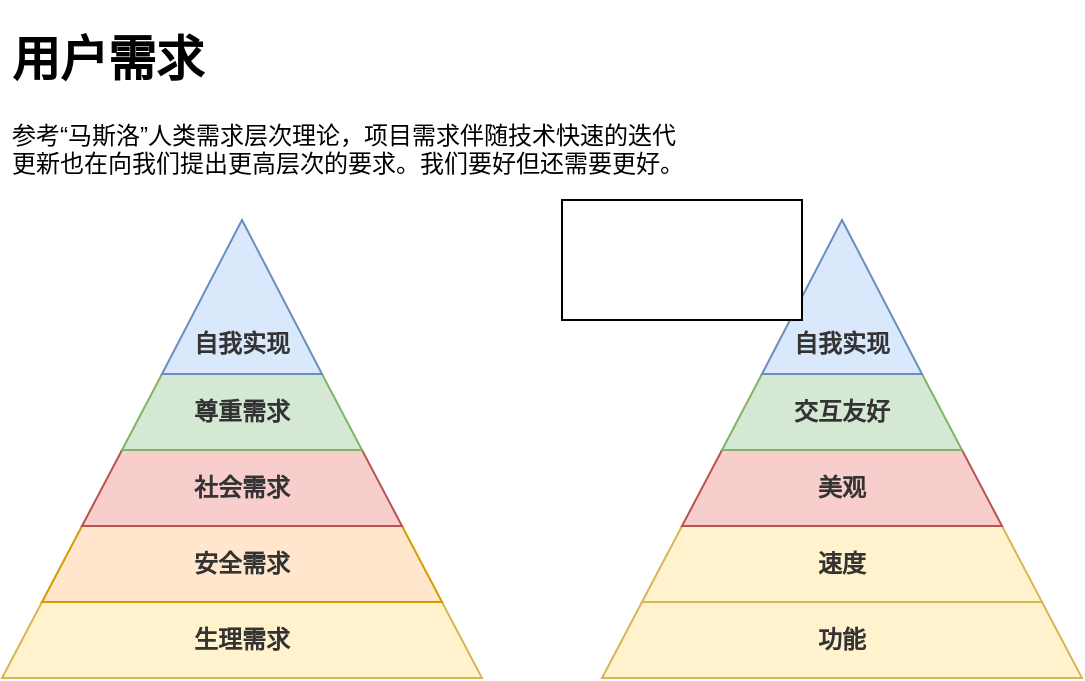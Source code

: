 <mxfile version="23.1.5" type="github">
  <diagram name="第 1 页" id="ETYZYgl428a3MaDztlxT">
    <mxGraphModel dx="1434" dy="758" grid="1" gridSize="10" guides="1" tooltips="1" connect="1" arrows="1" fold="1" page="1" pageScale="1" pageWidth="827" pageHeight="1169" math="0" shadow="0">
      <root>
        <mxCell id="0" />
        <mxCell id="1" parent="0" />
        <mxCell id="gCVO3PJLOJHeOizx89BT-1" value="&lt;h1&gt;用户需求&lt;/h1&gt;&lt;div&gt;参考“马斯洛”人类需求层次理论，项目需求伴随技术快速的迭代更新也在向我们提出更高层次的要求。我们要好但还需要更好。&lt;/div&gt;" style="text;html=1;spacing=5;spacingTop=-20;whiteSpace=wrap;overflow=hidden;rounded=0;" vertex="1" parent="1">
          <mxGeometry x="90" y="230" width="350" height="100" as="geometry" />
        </mxCell>
        <mxCell id="gCVO3PJLOJHeOizx89BT-18" value="生理需求" style="shape=trapezoid;perimeter=trapezoidPerimeter;whiteSpace=wrap;html=1;fixedSize=1;fillColor=#fff2cc;strokeColor=#d6b656;fontStyle=1;fontColor=#333333;fontSize=12;" vertex="1" parent="1">
          <mxGeometry x="90" y="521" width="240" height="38" as="geometry" />
        </mxCell>
        <mxCell id="gCVO3PJLOJHeOizx89BT-19" value="安全需求" style="shape=trapezoid;perimeter=trapezoidPerimeter;whiteSpace=wrap;html=1;fixedSize=1;fillColor=#ffe6cc;strokeColor=#d79b00;fontStyle=1;fontColor=#333333;fontSize=12;" vertex="1" parent="1">
          <mxGeometry x="110" y="483" width="200" height="38" as="geometry" />
        </mxCell>
        <mxCell id="gCVO3PJLOJHeOizx89BT-20" value="社会需求" style="shape=trapezoid;perimeter=trapezoidPerimeter;whiteSpace=wrap;html=1;fixedSize=1;fillColor=#f8cecc;strokeColor=#b85450;fontStyle=1;fontColor=#333333;fontSize=12;" vertex="1" parent="1">
          <mxGeometry x="130" y="445" width="160" height="38" as="geometry" />
        </mxCell>
        <mxCell id="gCVO3PJLOJHeOizx89BT-21" value="尊重需求" style="shape=trapezoid;perimeter=trapezoidPerimeter;whiteSpace=wrap;html=1;fixedSize=1;fillColor=#d5e8d4;strokeColor=#82b366;fontStyle=1;fontColor=#333333;fontSize=12;" vertex="1" parent="1">
          <mxGeometry x="150" y="407" width="120" height="38" as="geometry" />
        </mxCell>
        <mxCell id="gCVO3PJLOJHeOizx89BT-22" value="" style="verticalLabelPosition=bottom;verticalAlign=top;html=1;shape=mxgraph.basic.acute_triangle;dx=0.5;fillColor=#dae8fc;strokeColor=#6c8ebf;fontColor=#333333;" vertex="1" parent="1">
          <mxGeometry x="170" y="330" width="80" height="77" as="geometry" />
        </mxCell>
        <mxCell id="gCVO3PJLOJHeOizx89BT-23" value="功能" style="shape=trapezoid;perimeter=trapezoidPerimeter;whiteSpace=wrap;html=1;fixedSize=1;fillColor=#fff2cc;strokeColor=#d6b656;fontStyle=1;fontColor=#333333;fontSize=12;" vertex="1" parent="1">
          <mxGeometry x="390" y="521" width="240" height="38" as="geometry" />
        </mxCell>
        <mxCell id="gCVO3PJLOJHeOizx89BT-24" value="速度" style="shape=trapezoid;perimeter=trapezoidPerimeter;whiteSpace=wrap;html=1;fixedSize=1;fillColor=#fff2cc;strokeColor=#d6b656;fontStyle=1;fontColor=#333333;fontSize=12;" vertex="1" parent="1">
          <mxGeometry x="410" y="483" width="200" height="38" as="geometry" />
        </mxCell>
        <mxCell id="gCVO3PJLOJHeOizx89BT-25" value="美观" style="shape=trapezoid;perimeter=trapezoidPerimeter;whiteSpace=wrap;html=1;fixedSize=1;fillColor=#f8cecc;strokeColor=#b85450;fontStyle=1;fontColor=#333333;fontSize=12;" vertex="1" parent="1">
          <mxGeometry x="430" y="445" width="160" height="38" as="geometry" />
        </mxCell>
        <mxCell id="gCVO3PJLOJHeOizx89BT-26" value="交互友好" style="shape=trapezoid;perimeter=trapezoidPerimeter;whiteSpace=wrap;html=1;fixedSize=1;fillColor=#d5e8d4;strokeColor=#82b366;fontStyle=1;fontColor=#333333;fontSize=12;" vertex="1" parent="1">
          <mxGeometry x="450" y="407" width="120" height="38" as="geometry" />
        </mxCell>
        <mxCell id="gCVO3PJLOJHeOizx89BT-27" value="" style="verticalLabelPosition=bottom;verticalAlign=top;html=1;shape=mxgraph.basic.acute_triangle;dx=0.5;fillColor=#dae8fc;strokeColor=#6c8ebf;fontColor=#333333;" vertex="1" parent="1">
          <mxGeometry x="470" y="330" width="80" height="77" as="geometry" />
        </mxCell>
        <mxCell id="gCVO3PJLOJHeOizx89BT-28" value="自我实现" style="text;html=1;align=center;verticalAlign=middle;whiteSpace=wrap;rounded=0;fontStyle=1;fontColor=#333333;fontSize=12;" vertex="1" parent="1">
          <mxGeometry x="180" y="377" width="60" height="30" as="geometry" />
        </mxCell>
        <mxCell id="gCVO3PJLOJHeOizx89BT-29" value="自我实现" style="text;html=1;align=center;verticalAlign=middle;whiteSpace=wrap;rounded=0;fontStyle=1;fontColor=#333333;fontSize=12;" vertex="1" parent="1">
          <mxGeometry x="480" y="377" width="60" height="30" as="geometry" />
        </mxCell>
        <mxCell id="gCVO3PJLOJHeOizx89BT-30" value="" style="rounded=0;whiteSpace=wrap;html=1;" vertex="1" parent="1">
          <mxGeometry x="370" y="320" width="120" height="60" as="geometry" />
        </mxCell>
      </root>
    </mxGraphModel>
  </diagram>
</mxfile>

